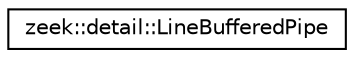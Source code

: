 digraph "Graphical Class Hierarchy"
{
 // LATEX_PDF_SIZE
  edge [fontname="Helvetica",fontsize="10",labelfontname="Helvetica",labelfontsize="10"];
  node [fontname="Helvetica",fontsize="10",shape=record];
  rankdir="LR";
  Node0 [label="zeek::detail::LineBufferedPipe",height=0.2,width=0.4,color="black", fillcolor="white", style="filled",URL="$dd/d7e/structzeek_1_1detail_1_1LineBufferedPipe.html",tooltip=" "];
}
